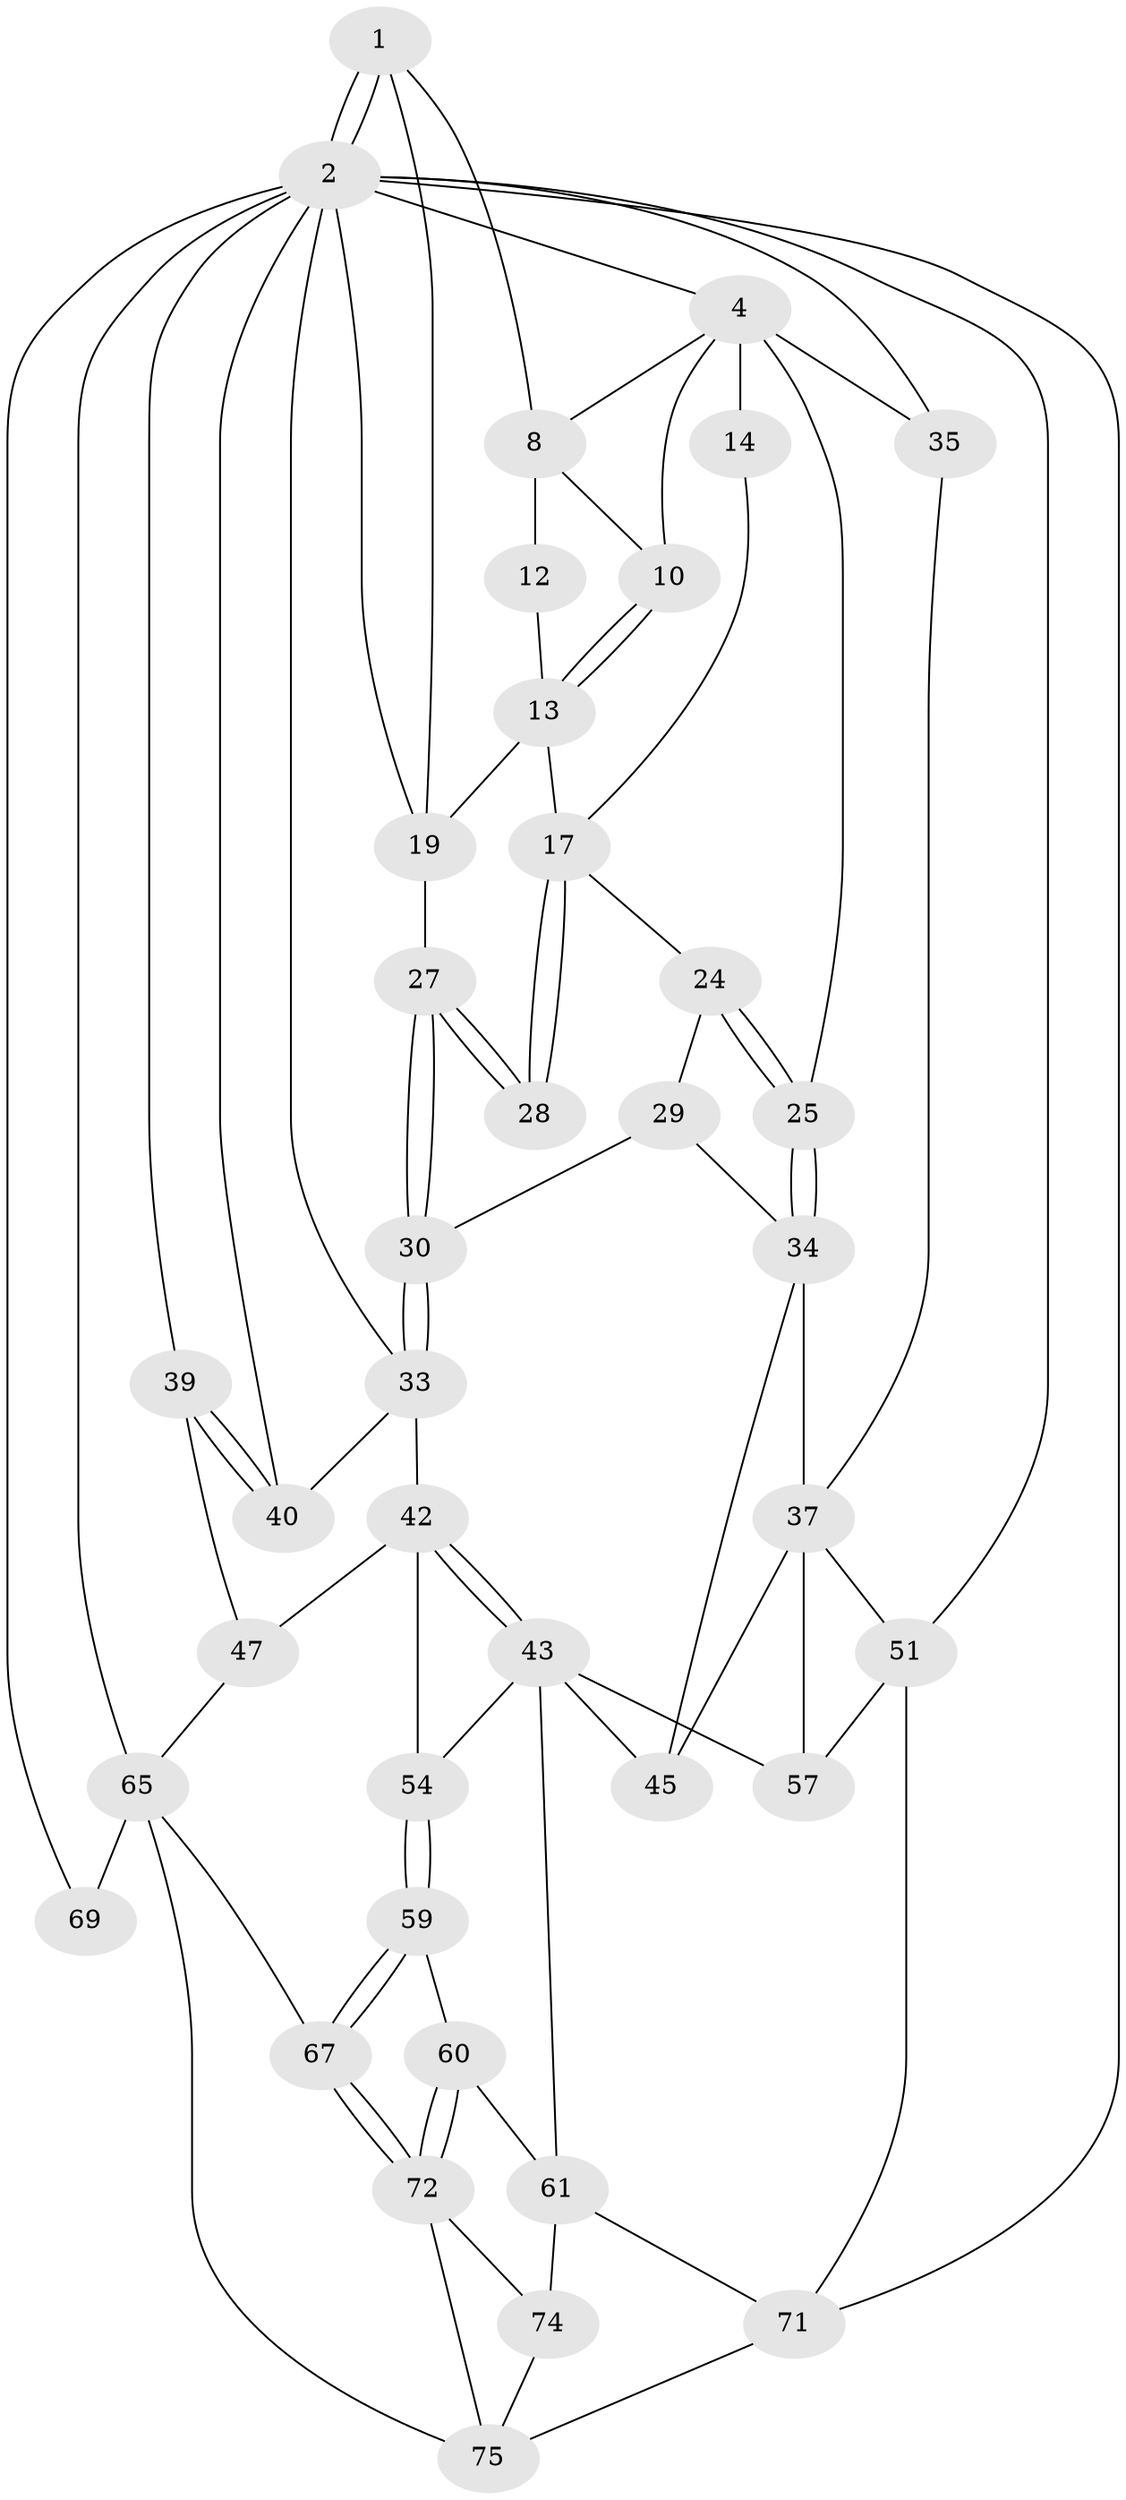 // original degree distribution, {3: 0.05128205128205128, 6: 0.2692307692307692, 4: 0.24358974358974358, 5: 0.4358974358974359}
// Generated by graph-tools (version 1.1) at 2025/28/03/15/25 16:28:03]
// undirected, 39 vertices, 85 edges
graph export_dot {
graph [start="1"]
  node [color=gray90,style=filled];
  1 [pos="+0.915147731930557+0",super="+7"];
  2 [pos="+1+0",super="+3+22"];
  4 [pos="+0+0",super="+15+5"];
  8 [pos="+0.6961657560688389+0.09563929375136108",super="+9"];
  10 [pos="+0.44987058924448525+0"];
  12 [pos="+0.669546852390495+0.13679892321787487"];
  13 [pos="+0.5283912726431759+0.12611696656672847",super="+16"];
  14 [pos="+0.40070885862717254+0.06269922559283535"];
  17 [pos="+0.5283749698264113+0.23779366705422464",super="+18"];
  19 [pos="+0.8584232361854083+0.21029852081022624",super="+20"];
  24 [pos="+0.43464016107060877+0.34527454918499656"];
  25 [pos="+0.4108282806963178+0.3694429113365309"];
  27 [pos="+0.6903724971580625+0.31947786923925603"];
  28 [pos="+0.6282128466805502+0.3254062217862034"];
  29 [pos="+0.5780276135294897+0.3434950353482566",super="+31"];
  30 [pos="+0.718657072035878+0.4532766903712857"];
  33 [pos="+0.7564503526120807+0.4743901046739068",super="+41"];
  34 [pos="+0.4708180515589411+0.566909645043125",super="+36"];
  35 [pos="+0.0055743960899110635+0.34567195515302596"];
  37 [pos="+0.012477837862135495+0.41042528662391253",super="+50"];
  39 [pos="+1+0.6125500844820876"];
  40 [pos="+1+0.5375404218215306",super="+46"];
  42 [pos="+0.7358948396019711+0.6457765479894543",super="+49"];
  43 [pos="+0.6114201171097613+0.6839697228325032",super="+44"];
  45 [pos="+0.458741943708157+0.6263636261200843"];
  47 [pos="+0.8543829999023367+0.6114333869977241",super="+48"];
  51 [pos="+0+0.8820004661635464",super="+58"];
  54 [pos="+0.6392594893293732+0.7413254925972333"];
  57 [pos="+0.22893905892946273+0.7938804936473087"];
  59 [pos="+0.6679656562637024+0.8080548188715662"];
  60 [pos="+0.5976213924131283+0.8708090429744613"];
  61 [pos="+0.5744303882222523+0.8718578564365593",super="+62"];
  65 [pos="+0.8471070074447465+0.7911509208888615",super="+68+66"];
  67 [pos="+0.7571089995226318+0.841822662890118"];
  69 [pos="+1+1"];
  71 [pos="+0.24649427914472605+0.9805615459884225",super="+78"];
  72 [pos="+0.707341860900538+1",super="+73"];
  74 [pos="+0.5815901419484293+0.9522437516266798",super="+76"];
  75 [pos="+0.733927549968602+1",super="+77"];
  1 -- 2;
  1 -- 2;
  1 -- 8;
  1 -- 19;
  2 -- 69 [weight=2];
  2 -- 35;
  2 -- 4;
  2 -- 51;
  2 -- 71;
  2 -- 33;
  2 -- 19;
  2 -- 65;
  2 -- 39;
  2 -- 40;
  4 -- 25;
  4 -- 35;
  4 -- 14 [weight=2];
  4 -- 8;
  4 -- 10;
  8 -- 12;
  8 -- 10;
  10 -- 13;
  10 -- 13;
  12 -- 13 [weight=2];
  13 -- 17;
  13 -- 19;
  14 -- 17;
  17 -- 28;
  17 -- 28;
  17 -- 24;
  19 -- 27;
  24 -- 25;
  24 -- 25;
  24 -- 29;
  25 -- 34;
  25 -- 34;
  27 -- 28;
  27 -- 28;
  27 -- 30;
  27 -- 30;
  29 -- 34;
  29 -- 30;
  30 -- 33;
  30 -- 33;
  33 -- 40;
  33 -- 42;
  34 -- 37;
  34 -- 45;
  35 -- 37;
  37 -- 57;
  37 -- 45;
  37 -- 51;
  39 -- 40;
  39 -- 40;
  39 -- 47;
  42 -- 43;
  42 -- 43;
  42 -- 54;
  42 -- 47 [weight=2];
  43 -- 54;
  43 -- 57;
  43 -- 45;
  43 -- 61;
  47 -- 65;
  51 -- 57;
  51 -- 71;
  54 -- 59;
  54 -- 59;
  59 -- 60;
  59 -- 67;
  59 -- 67;
  60 -- 61;
  60 -- 72;
  60 -- 72;
  61 -- 74 [weight=2];
  61 -- 71;
  65 -- 69 [weight=2];
  65 -- 67;
  65 -- 75;
  67 -- 72;
  67 -- 72;
  71 -- 75;
  72 -- 74;
  72 -- 75;
  74 -- 75;
}
